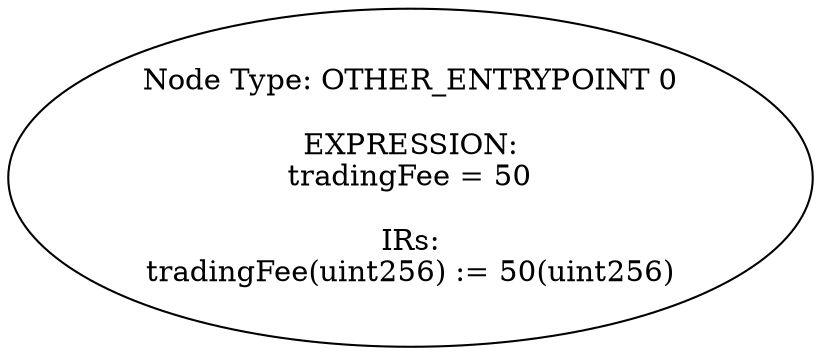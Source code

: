 digraph{
0[label="Node Type: OTHER_ENTRYPOINT 0

EXPRESSION:
tradingFee = 50

IRs:
tradingFee(uint256) := 50(uint256)"];
}
